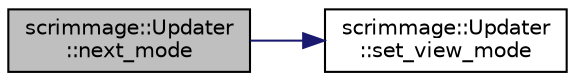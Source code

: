 digraph "scrimmage::Updater::next_mode"
{
 // LATEX_PDF_SIZE
  edge [fontname="Helvetica",fontsize="10",labelfontname="Helvetica",labelfontsize="10"];
  node [fontname="Helvetica",fontsize="10",shape=record];
  rankdir="LR";
  Node1 [label="scrimmage::Updater\l::next_mode",height=0.2,width=0.4,color="black", fillcolor="grey75", style="filled", fontcolor="black",tooltip=" "];
  Node1 -> Node2 [color="midnightblue",fontsize="10",style="solid",fontname="Helvetica"];
  Node2 [label="scrimmage::Updater\l::set_view_mode",height=0.2,width=0.4,color="black", fillcolor="white", style="filled",URL="$classscrimmage_1_1Updater.html#a228e3db08d072667290708461b8e4a65",tooltip=" "];
}
